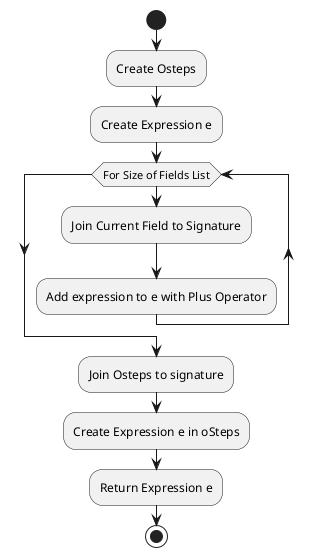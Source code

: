 @startuml
start
:Create Osteps;
:Create Expression e;
while(For Size of Fields List)
:Join Current Field to Signature;
:Add expression to e with Plus Operator;
endwhile
:Join Osteps to signature;
:Create Expression e in oSteps;
:Return Expression e;
stop
@enduml